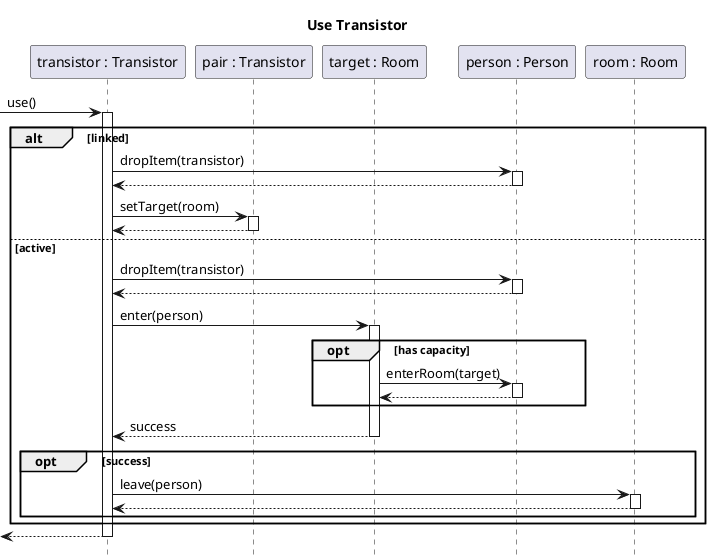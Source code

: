 @startuml transistor-use

title Use Transistor
hide footbox
autoactivate on

participant "transistor : Transistor" as transistor
participant "pair : Transistor" as tr2
participant "target : Room" as target
participant "person : Person" as person
participant "room : Room" as room

[-> transistor : use()
	alt linked
		transistor -> person : dropItem(transistor)
		return
		transistor -> tr2 : setTarget(room)
		return
	else active
		transistor -> person : dropItem(transistor)
		return
		transistor -> target : enter(person)
		opt has capacity
			target -> person : enterRoom(target)
			return
		end
		return success
		opt success
			transistor -> room ++: leave(person)
			return
		end
	end
return

@enduml